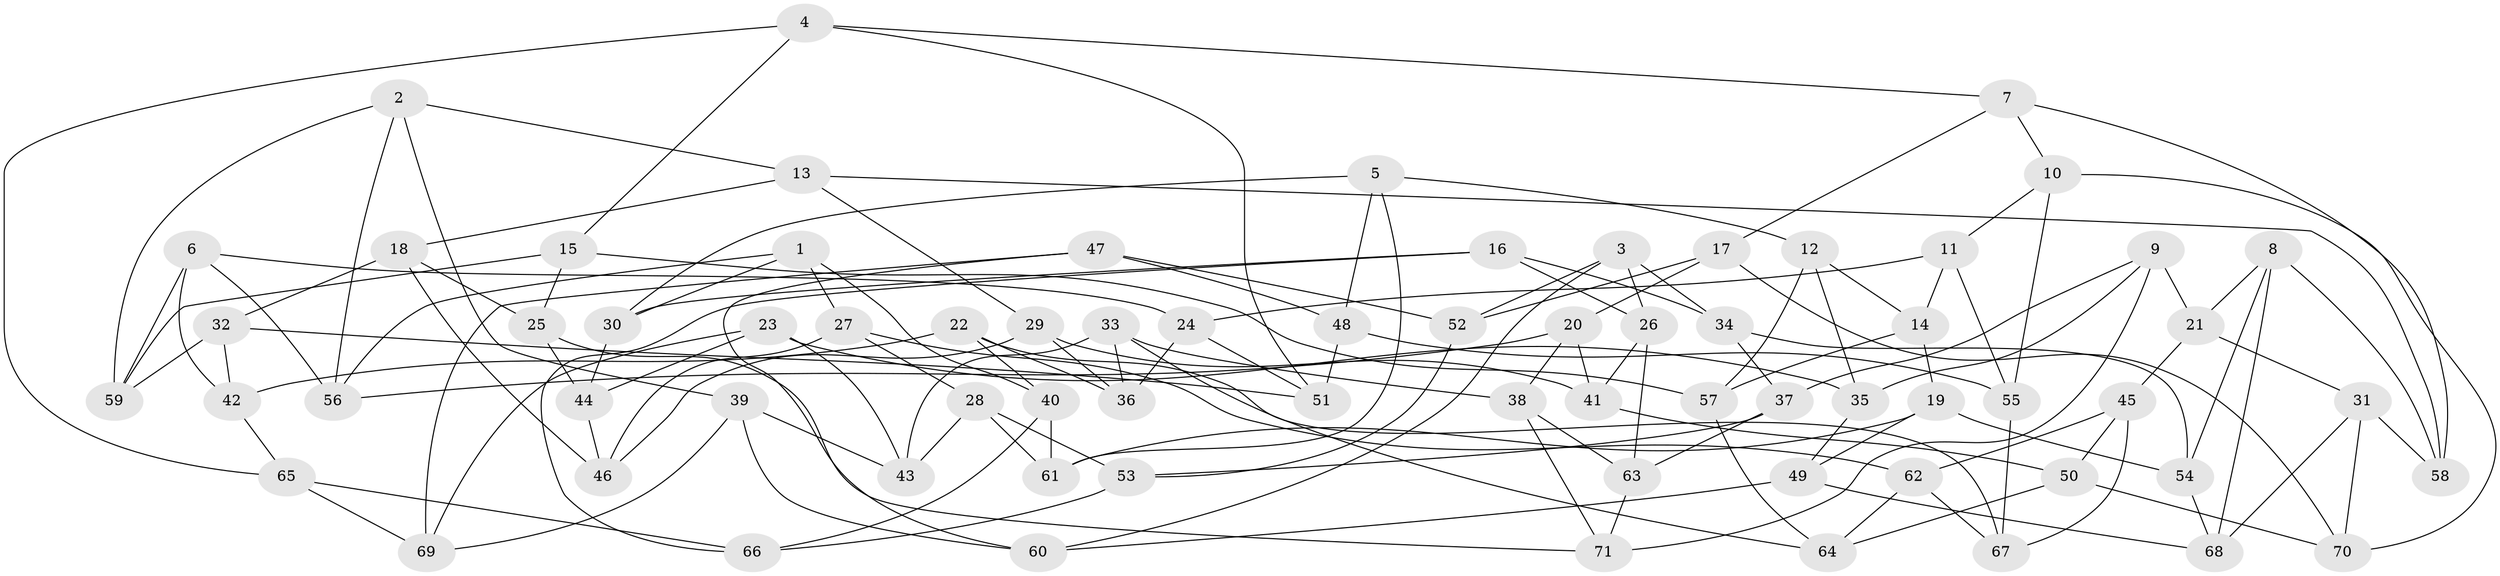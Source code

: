 // coarse degree distribution, {11: 0.02857142857142857, 8: 0.11428571428571428, 5: 0.11428571428571428, 6: 0.2, 7: 0.05714285714285714, 12: 0.02857142857142857, 4: 0.42857142857142855, 3: 0.02857142857142857}
// Generated by graph-tools (version 1.1) at 2025/20/03/04/25 18:20:47]
// undirected, 71 vertices, 142 edges
graph export_dot {
graph [start="1"]
  node [color=gray90,style=filled];
  1;
  2;
  3;
  4;
  5;
  6;
  7;
  8;
  9;
  10;
  11;
  12;
  13;
  14;
  15;
  16;
  17;
  18;
  19;
  20;
  21;
  22;
  23;
  24;
  25;
  26;
  27;
  28;
  29;
  30;
  31;
  32;
  33;
  34;
  35;
  36;
  37;
  38;
  39;
  40;
  41;
  42;
  43;
  44;
  45;
  46;
  47;
  48;
  49;
  50;
  51;
  52;
  53;
  54;
  55;
  56;
  57;
  58;
  59;
  60;
  61;
  62;
  63;
  64;
  65;
  66;
  67;
  68;
  69;
  70;
  71;
  1 -- 27;
  1 -- 56;
  1 -- 40;
  1 -- 30;
  2 -- 59;
  2 -- 39;
  2 -- 56;
  2 -- 13;
  3 -- 26;
  3 -- 52;
  3 -- 34;
  3 -- 60;
  4 -- 65;
  4 -- 51;
  4 -- 7;
  4 -- 15;
  5 -- 30;
  5 -- 48;
  5 -- 61;
  5 -- 12;
  6 -- 56;
  6 -- 42;
  6 -- 24;
  6 -- 59;
  7 -- 10;
  7 -- 17;
  7 -- 58;
  8 -- 58;
  8 -- 21;
  8 -- 68;
  8 -- 54;
  9 -- 37;
  9 -- 71;
  9 -- 35;
  9 -- 21;
  10 -- 11;
  10 -- 70;
  10 -- 55;
  11 -- 14;
  11 -- 24;
  11 -- 55;
  12 -- 35;
  12 -- 57;
  12 -- 14;
  13 -- 29;
  13 -- 18;
  13 -- 58;
  14 -- 57;
  14 -- 19;
  15 -- 25;
  15 -- 59;
  15 -- 57;
  16 -- 26;
  16 -- 66;
  16 -- 30;
  16 -- 34;
  17 -- 70;
  17 -- 20;
  17 -- 52;
  18 -- 46;
  18 -- 32;
  18 -- 25;
  19 -- 49;
  19 -- 61;
  19 -- 54;
  20 -- 41;
  20 -- 38;
  20 -- 56;
  21 -- 45;
  21 -- 31;
  22 -- 42;
  22 -- 40;
  22 -- 36;
  22 -- 67;
  23 -- 35;
  23 -- 43;
  23 -- 44;
  23 -- 69;
  24 -- 36;
  24 -- 51;
  25 -- 44;
  25 -- 71;
  26 -- 41;
  26 -- 63;
  27 -- 28;
  27 -- 62;
  27 -- 46;
  28 -- 61;
  28 -- 43;
  28 -- 53;
  29 -- 46;
  29 -- 36;
  29 -- 41;
  30 -- 44;
  31 -- 58;
  31 -- 68;
  31 -- 70;
  32 -- 42;
  32 -- 59;
  32 -- 51;
  33 -- 38;
  33 -- 36;
  33 -- 64;
  33 -- 43;
  34 -- 54;
  34 -- 37;
  35 -- 49;
  37 -- 63;
  37 -- 53;
  38 -- 63;
  38 -- 71;
  39 -- 43;
  39 -- 69;
  39 -- 60;
  40 -- 66;
  40 -- 61;
  41 -- 50;
  42 -- 65;
  44 -- 46;
  45 -- 67;
  45 -- 62;
  45 -- 50;
  47 -- 52;
  47 -- 60;
  47 -- 69;
  47 -- 48;
  48 -- 51;
  48 -- 55;
  49 -- 60;
  49 -- 68;
  50 -- 64;
  50 -- 70;
  52 -- 53;
  53 -- 66;
  54 -- 68;
  55 -- 67;
  57 -- 64;
  62 -- 67;
  62 -- 64;
  63 -- 71;
  65 -- 66;
  65 -- 69;
}
